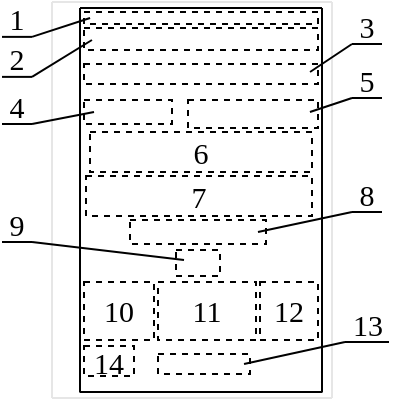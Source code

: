 <mxfile version="14.5.1" type="device"><diagram id="fWMgHjwgeKHoRminFSKL" name="Page-1"><mxGraphModel dx="613" dy="653" grid="1" gridSize="1" guides="1" tooltips="1" connect="1" arrows="1" fold="1" page="1" pageScale="1" pageWidth="280" pageHeight="200" math="0" shadow="0"><root><mxCell id="0"/><mxCell id="1" parent="0"/><mxCell id="yyQ3hnFOxFSLKmZT13JD-13" value="" style="rounded=0;whiteSpace=wrap;html=1;fillColor=none;dashed=1;fontFamily=Verdana;fontSize=15;" parent="1" vertex="1"><mxGeometry x="86" y="-194" width="117" height="6" as="geometry"/></mxCell><mxCell id="yyQ3hnFOxFSLKmZT13JD-5" value="" style="endArrow=none;html=1;strokeColor=#E6E6E6;fontSize=15;" parent="1" edge="1"><mxGeometry width="50" height="50" relative="1" as="geometry"><mxPoint x="70" y="-1" as="sourcePoint"/><mxPoint x="70" y="-199" as="targetPoint"/></mxGeometry></mxCell><mxCell id="yyQ3hnFOxFSLKmZT13JD-6" value="" style="endArrow=none;html=1;strokeColor=#E6E6E6;fontSize=15;" parent="1" edge="1"><mxGeometry width="50" height="50" relative="1" as="geometry"><mxPoint x="210" y="-1" as="sourcePoint"/><mxPoint x="210" y="-199" as="targetPoint"/></mxGeometry></mxCell><mxCell id="yyQ3hnFOxFSLKmZT13JD-7" value="" style="endArrow=none;html=1;strokeColor=#E6E6E6;fontSize=15;" parent="1" edge="1"><mxGeometry width="50" height="50" relative="1" as="geometry"><mxPoint x="210" y="-199" as="sourcePoint"/><mxPoint x="70" y="-199" as="targetPoint"/></mxGeometry></mxCell><mxCell id="yyQ3hnFOxFSLKmZT13JD-8" value="" style="endArrow=none;html=1;strokeColor=#E6E6E6;fontSize=15;" parent="1" edge="1"><mxGeometry width="50" height="50" relative="1" as="geometry"><mxPoint x="210" y="-1" as="sourcePoint"/><mxPoint x="70" y="-1" as="targetPoint"/></mxGeometry></mxCell><mxCell id="yyQ3hnFOxFSLKmZT13JD-9" value="" style="endArrow=none;html=1;fontSize=15;" parent="1" edge="1"><mxGeometry width="50" height="50" relative="1" as="geometry"><mxPoint x="84" y="-3.777" as="sourcePoint"/><mxPoint x="84" y="-196" as="targetPoint"/></mxGeometry></mxCell><mxCell id="yyQ3hnFOxFSLKmZT13JD-10" value="" style="endArrow=none;html=1;fontSize=15;" parent="1" edge="1"><mxGeometry width="50" height="50" relative="1" as="geometry"><mxPoint x="205" y="-3.777" as="sourcePoint"/><mxPoint x="205" y="-196" as="targetPoint"/></mxGeometry></mxCell><mxCell id="yyQ3hnFOxFSLKmZT13JD-11" value="" style="endArrow=none;html=1;fontSize=15;" parent="1" edge="1"><mxGeometry width="50" height="50" relative="1" as="geometry"><mxPoint x="205" y="-196" as="sourcePoint"/><mxPoint x="84" y="-196" as="targetPoint"/></mxGeometry></mxCell><mxCell id="yyQ3hnFOxFSLKmZT13JD-12" value="" style="endArrow=none;html=1;fontSize=15;" parent="1" edge="1"><mxGeometry width="50" height="50" relative="1" as="geometry"><mxPoint x="205" y="-4" as="sourcePoint"/><mxPoint x="84.0" y="-4" as="targetPoint"/></mxGeometry></mxCell><mxCell id="yyQ3hnFOxFSLKmZT13JD-19" value="" style="rounded=0;whiteSpace=wrap;html=1;fillColor=none;dashed=1;fontSize=15;" parent="1" vertex="1"><mxGeometry x="86" y="-186" width="117" height="11" as="geometry"/></mxCell><mxCell id="yyQ3hnFOxFSLKmZT13JD-20" value="" style="rounded=0;whiteSpace=wrap;html=1;fillColor=none;dashed=1;fontSize=15;" parent="1" vertex="1"><mxGeometry x="86" y="-168" width="117" height="10" as="geometry"/></mxCell><mxCell id="yyQ3hnFOxFSLKmZT13JD-21" value="" style="rounded=0;whiteSpace=wrap;html=1;fillColor=none;dashed=1;fontSize=15;" parent="1" vertex="1"><mxGeometry x="86" y="-150" width="44" height="12" as="geometry"/></mxCell><mxCell id="yyQ3hnFOxFSLKmZT13JD-22" value="" style="rounded=0;whiteSpace=wrap;html=1;fillColor=none;dashed=1;fontSize=15;" parent="1" vertex="1"><mxGeometry x="89" y="-134" width="111" height="20" as="geometry"/></mxCell><mxCell id="yyQ3hnFOxFSLKmZT13JD-23" value="" style="rounded=0;whiteSpace=wrap;html=1;fillColor=none;dashed=1;fontSize=15;" parent="1" vertex="1"><mxGeometry x="87" y="-112" width="113" height="20" as="geometry"/></mxCell><mxCell id="yyQ3hnFOxFSLKmZT13JD-24" value="" style="rounded=0;whiteSpace=wrap;html=1;fillColor=none;dashed=1;fontSize=15;" parent="1" vertex="1"><mxGeometry x="109" y="-90" width="68" height="12" as="geometry"/></mxCell><mxCell id="yyQ3hnFOxFSLKmZT13JD-26" value="" style="rounded=0;whiteSpace=wrap;html=1;fillColor=none;dashed=1;fontSize=15;" parent="1" vertex="1"><mxGeometry x="123" y="-59" width="49" height="29" as="geometry"/></mxCell><mxCell id="yyQ3hnFOxFSLKmZT13JD-27" value="" style="rounded=0;whiteSpace=wrap;html=1;fillColor=none;dashed=1;fontSize=15;" parent="1" vertex="1"><mxGeometry x="86" y="-59" width="35" height="29" as="geometry"/></mxCell><mxCell id="yyQ3hnFOxFSLKmZT13JD-28" value="" style="rounded=0;whiteSpace=wrap;html=1;fillColor=none;dashed=1;fontSize=15;" parent="1" vertex="1"><mxGeometry x="174" y="-59" width="29" height="29" as="geometry"/></mxCell><mxCell id="yyQ3hnFOxFSLKmZT13JD-29" value="&lt;font face=&quot;Verdana&quot;&gt;14&lt;/font&gt;" style="rounded=0;whiteSpace=wrap;html=1;fillColor=none;dashed=1;fontSize=15;" parent="1" vertex="1"><mxGeometry x="86" y="-27" width="25" height="15" as="geometry"/></mxCell><mxCell id="V0tRKGm8w8IG-le7UdCK-3" value="1" style="text;html=1;strokeColor=none;fillColor=none;align=center;verticalAlign=middle;whiteSpace=wrap;rounded=0;fontFamily=Verdana;fontSize=15;" parent="1" vertex="1"><mxGeometry x="45" y="-199.56" width="15" height="18" as="geometry"/></mxCell><mxCell id="V0tRKGm8w8IG-le7UdCK-4" value="" style="endArrow=none;html=1;fontFamily=Verdana;fontSize=15;entryX=0;entryY=1;entryDx=0;entryDy=0;exitX=1;exitY=1;exitDx=0;exitDy=0;" parent="1" source="V0tRKGm8w8IG-le7UdCK-3" target="V0tRKGm8w8IG-le7UdCK-3" edge="1"><mxGeometry width="50" height="50" relative="1" as="geometry"><mxPoint x="13" y="-81.56" as="sourcePoint"/><mxPoint x="63" y="-131.56" as="targetPoint"/></mxGeometry></mxCell><mxCell id="V0tRKGm8w8IG-le7UdCK-5" value="" style="endArrow=none;html=1;fontFamily=Verdana;fontSize=15;entryX=1;entryY=1;entryDx=0;entryDy=0;exitX=0.026;exitY=0.5;exitDx=0;exitDy=0;exitPerimeter=0;" parent="1" source="yyQ3hnFOxFSLKmZT13JD-13" target="V0tRKGm8w8IG-le7UdCK-3" edge="1"><mxGeometry width="50" height="50" relative="1" as="geometry"><mxPoint x="75" y="-188" as="sourcePoint"/><mxPoint x="58" y="-154" as="targetPoint"/></mxGeometry></mxCell><mxCell id="V0tRKGm8w8IG-le7UdCK-6" value="2" style="text;html=1;strokeColor=none;fillColor=none;align=center;verticalAlign=middle;whiteSpace=wrap;rounded=0;fontFamily=Verdana;fontSize=15;" parent="1" vertex="1"><mxGeometry x="45" y="-179.56" width="15" height="18" as="geometry"/></mxCell><mxCell id="V0tRKGm8w8IG-le7UdCK-7" value="" style="endArrow=none;html=1;fontFamily=Verdana;fontSize=15;entryX=0;entryY=1;entryDx=0;entryDy=0;exitX=1;exitY=1;exitDx=0;exitDy=0;" parent="1" source="V0tRKGm8w8IG-le7UdCK-6" target="V0tRKGm8w8IG-le7UdCK-6" edge="1"><mxGeometry width="50" height="50" relative="1" as="geometry"><mxPoint x="13" y="-61.56" as="sourcePoint"/><mxPoint x="63" y="-111.56" as="targetPoint"/></mxGeometry></mxCell><mxCell id="V0tRKGm8w8IG-le7UdCK-8" value="" style="endArrow=none;html=1;fontFamily=Verdana;fontSize=15;entryX=1;entryY=1;entryDx=0;entryDy=0;exitX=0.034;exitY=0.545;exitDx=0;exitDy=0;exitPerimeter=0;" parent="1" source="yyQ3hnFOxFSLKmZT13JD-19" target="V0tRKGm8w8IG-le7UdCK-6" edge="1"><mxGeometry width="50" height="50" relative="1" as="geometry"><mxPoint x="16" y="-145" as="sourcePoint"/><mxPoint x="58" y="-134" as="targetPoint"/></mxGeometry></mxCell><mxCell id="V0tRKGm8w8IG-le7UdCK-9" value="3" style="text;html=1;strokeColor=none;fillColor=none;align=center;verticalAlign=middle;whiteSpace=wrap;rounded=0;fontFamily=Verdana;fontSize=15;" parent="1" vertex="1"><mxGeometry x="220" y="-196" width="15" height="18" as="geometry"/></mxCell><mxCell id="V0tRKGm8w8IG-le7UdCK-10" value="" style="endArrow=none;html=1;fontFamily=Verdana;fontSize=15;entryX=0;entryY=1;entryDx=0;entryDy=0;exitX=1;exitY=1;exitDx=0;exitDy=0;" parent="1" source="V0tRKGm8w8IG-le7UdCK-9" target="V0tRKGm8w8IG-le7UdCK-9" edge="1"><mxGeometry width="50" height="50" relative="1" as="geometry"><mxPoint x="189" y="-60" as="sourcePoint"/><mxPoint x="239" y="-110" as="targetPoint"/></mxGeometry></mxCell><mxCell id="V0tRKGm8w8IG-le7UdCK-11" value="" style="endArrow=none;html=1;fontFamily=Verdana;fontSize=15;entryX=0;entryY=1;entryDx=0;entryDy=0;exitX=0.966;exitY=0.4;exitDx=0;exitDy=0;exitPerimeter=0;" parent="1" source="yyQ3hnFOxFSLKmZT13JD-20" target="V0tRKGm8w8IG-le7UdCK-9" edge="1"><mxGeometry width="50" height="50" relative="1" as="geometry"><mxPoint x="224" y="-163" as="sourcePoint"/><mxPoint x="234" y="-132" as="targetPoint"/></mxGeometry></mxCell><mxCell id="V0tRKGm8w8IG-le7UdCK-15" value="4" style="text;html=1;strokeColor=none;fillColor=none;align=center;verticalAlign=middle;whiteSpace=wrap;rounded=0;fontFamily=Verdana;fontSize=15;" parent="1" vertex="1"><mxGeometry x="45" y="-156" width="15" height="18" as="geometry"/></mxCell><mxCell id="V0tRKGm8w8IG-le7UdCK-16" value="" style="endArrow=none;html=1;fontFamily=Verdana;fontSize=15;entryX=0;entryY=1;entryDx=0;entryDy=0;exitX=1;exitY=1;exitDx=0;exitDy=0;" parent="1" source="V0tRKGm8w8IG-le7UdCK-15" target="V0tRKGm8w8IG-le7UdCK-15" edge="1"><mxGeometry width="50" height="50" relative="1" as="geometry"><mxPoint x="13" y="-3" as="sourcePoint"/><mxPoint x="63" y="-53" as="targetPoint"/></mxGeometry></mxCell><mxCell id="V0tRKGm8w8IG-le7UdCK-17" value="" style="endArrow=none;html=1;fontFamily=Verdana;fontSize=15;entryX=1;entryY=1;entryDx=0;entryDy=0;exitX=0.114;exitY=0.5;exitDx=0;exitDy=0;exitPerimeter=0;" parent="1" target="V0tRKGm8w8IG-le7UdCK-15" edge="1" source="yyQ3hnFOxFSLKmZT13JD-21"><mxGeometry width="50" height="50" relative="1" as="geometry"><mxPoint x="27" y="-124" as="sourcePoint"/><mxPoint x="58" y="-75" as="targetPoint"/></mxGeometry></mxCell><mxCell id="V0tRKGm8w8IG-le7UdCK-24" value="9" style="text;html=1;strokeColor=none;fillColor=none;align=center;verticalAlign=middle;whiteSpace=wrap;rounded=0;fontFamily=Verdana;fontSize=15;" parent="1" vertex="1"><mxGeometry x="45" y="-97" width="15" height="18" as="geometry"/></mxCell><mxCell id="V0tRKGm8w8IG-le7UdCK-25" value="" style="endArrow=none;html=1;fontFamily=Verdana;fontSize=15;entryX=0;entryY=1;entryDx=0;entryDy=0;exitX=1;exitY=1;exitDx=0;exitDy=0;" parent="1" source="V0tRKGm8w8IG-le7UdCK-24" target="V0tRKGm8w8IG-le7UdCK-24" edge="1"><mxGeometry width="50" height="50" relative="1" as="geometry"><mxPoint x="13" y="32" as="sourcePoint"/><mxPoint x="63" y="-18" as="targetPoint"/></mxGeometry></mxCell><mxCell id="V0tRKGm8w8IG-le7UdCK-26" value="" style="endArrow=none;html=1;fontFamily=Verdana;fontSize=15;entryX=1;entryY=1;entryDx=0;entryDy=0;exitX=0.182;exitY=0.385;exitDx=0;exitDy=0;exitPerimeter=0;" parent="1" source="6sK6x1Cgkf8PvRSqA9mU-4" target="V0tRKGm8w8IG-le7UdCK-24" edge="1"><mxGeometry width="50" height="50" relative="1" as="geometry"><mxPoint x="40" y="-62" as="sourcePoint"/><mxPoint x="58" y="-40" as="targetPoint"/></mxGeometry></mxCell><mxCell id="V0tRKGm8w8IG-le7UdCK-33" value="13" style="text;html=1;strokeColor=none;fillColor=none;align=center;verticalAlign=middle;whiteSpace=wrap;rounded=0;fontFamily=Verdana;fontSize=15;" parent="1" vertex="1"><mxGeometry x="216.5" y="-47" width="22" height="18" as="geometry"/></mxCell><mxCell id="V0tRKGm8w8IG-le7UdCK-34" value="" style="endArrow=none;html=1;fontFamily=Verdana;fontSize=15;entryX=0;entryY=1;entryDx=0;entryDy=0;exitX=1;exitY=1;exitDx=0;exitDy=0;" parent="1" source="V0tRKGm8w8IG-le7UdCK-33" target="V0tRKGm8w8IG-le7UdCK-33" edge="1"><mxGeometry width="50" height="50" relative="1" as="geometry"><mxPoint x="214" y="72" as="sourcePoint"/><mxPoint x="264" y="22" as="targetPoint"/></mxGeometry></mxCell><mxCell id="V0tRKGm8w8IG-le7UdCK-35" value="" style="endArrow=none;html=1;fontFamily=Verdana;fontSize=15;entryX=0;entryY=1;entryDx=0;entryDy=0;exitX=0.935;exitY=0.5;exitDx=0;exitDy=0;exitPerimeter=0;" parent="1" source="6sK6x1Cgkf8PvRSqA9mU-5" target="V0tRKGm8w8IG-le7UdCK-33" edge="1"><mxGeometry width="50" height="50" relative="1" as="geometry"><mxPoint x="275" y="-1" as="sourcePoint"/><mxPoint x="259" as="targetPoint"/></mxGeometry></mxCell><mxCell id="6sK6x1Cgkf8PvRSqA9mU-3" value="" style="rounded=0;whiteSpace=wrap;html=1;fillColor=none;dashed=1;fontSize=15;" vertex="1" parent="1"><mxGeometry x="138" y="-150" width="65" height="14" as="geometry"/></mxCell><mxCell id="6sK6x1Cgkf8PvRSqA9mU-4" value="" style="rounded=0;whiteSpace=wrap;html=1;fillColor=none;dashed=1;fontSize=15;" vertex="1" parent="1"><mxGeometry x="132" y="-75" width="22" height="13" as="geometry"/></mxCell><mxCell id="6sK6x1Cgkf8PvRSqA9mU-5" value="" style="rounded=0;whiteSpace=wrap;html=1;fillColor=none;dashed=1;fontSize=15;" vertex="1" parent="1"><mxGeometry x="123" y="-23" width="46" height="10" as="geometry"/></mxCell><mxCell id="6sK6x1Cgkf8PvRSqA9mU-7" value="5" style="text;html=1;strokeColor=none;fillColor=none;align=center;verticalAlign=middle;whiteSpace=wrap;rounded=0;fontFamily=Verdana;fontSize=15;" vertex="1" parent="1"><mxGeometry x="220" y="-169" width="15" height="18" as="geometry"/></mxCell><mxCell id="6sK6x1Cgkf8PvRSqA9mU-8" value="" style="endArrow=none;html=1;fontFamily=Verdana;fontSize=15;entryX=0;entryY=1;entryDx=0;entryDy=0;exitX=1;exitY=1;exitDx=0;exitDy=0;" edge="1" parent="1" source="6sK6x1Cgkf8PvRSqA9mU-7" target="6sK6x1Cgkf8PvRSqA9mU-7"><mxGeometry width="50" height="50" relative="1" as="geometry"><mxPoint x="202" y="-10" as="sourcePoint"/><mxPoint x="252" y="-60" as="targetPoint"/></mxGeometry></mxCell><mxCell id="6sK6x1Cgkf8PvRSqA9mU-9" value="" style="endArrow=none;html=1;fontFamily=Verdana;fontSize=15;entryX=0;entryY=1;entryDx=0;entryDy=0;exitX=0.938;exitY=0.429;exitDx=0;exitDy=0;exitPerimeter=0;" edge="1" parent="1" target="6sK6x1Cgkf8PvRSqA9mU-7" source="6sK6x1Cgkf8PvRSqA9mU-3"><mxGeometry width="50" height="50" relative="1" as="geometry"><mxPoint x="216" y="-131" as="sourcePoint"/><mxPoint x="247" y="-82" as="targetPoint"/></mxGeometry></mxCell><mxCell id="6sK6x1Cgkf8PvRSqA9mU-10" value="6" style="text;html=1;strokeColor=none;fillColor=none;align=center;verticalAlign=middle;whiteSpace=wrap;rounded=0;fontFamily=Verdana;fontSize=15;" vertex="1" parent="1"><mxGeometry x="90" y="-133" width="109" height="18" as="geometry"/></mxCell><mxCell id="6sK6x1Cgkf8PvRSqA9mU-11" value="7" style="text;html=1;strokeColor=none;fillColor=none;align=center;verticalAlign=middle;whiteSpace=wrap;rounded=0;fontFamily=Verdana;fontSize=15;" vertex="1" parent="1"><mxGeometry x="88" y="-111" width="111" height="18" as="geometry"/></mxCell><mxCell id="6sK6x1Cgkf8PvRSqA9mU-14" value="8" style="text;html=1;strokeColor=none;fillColor=none;align=center;verticalAlign=middle;whiteSpace=wrap;rounded=0;fontFamily=Verdana;fontSize=15;" vertex="1" parent="1"><mxGeometry x="220" y="-112" width="15" height="18" as="geometry"/></mxCell><mxCell id="6sK6x1Cgkf8PvRSqA9mU-15" value="" style="endArrow=none;html=1;fontFamily=Verdana;fontSize=15;entryX=0;entryY=1;entryDx=0;entryDy=0;exitX=1;exitY=1;exitDx=0;exitDy=0;" edge="1" parent="1" source="6sK6x1Cgkf8PvRSqA9mU-14" target="6sK6x1Cgkf8PvRSqA9mU-14"><mxGeometry width="50" height="50" relative="1" as="geometry"><mxPoint x="188" y="22" as="sourcePoint"/><mxPoint x="238" y="-28" as="targetPoint"/></mxGeometry></mxCell><mxCell id="6sK6x1Cgkf8PvRSqA9mU-16" value="" style="endArrow=none;html=1;fontFamily=Verdana;fontSize=15;entryX=0;entryY=1;entryDx=0;entryDy=0;exitX=0.941;exitY=0.5;exitDx=0;exitDy=0;exitPerimeter=0;" edge="1" parent="1" target="6sK6x1Cgkf8PvRSqA9mU-14" source="yyQ3hnFOxFSLKmZT13JD-24"><mxGeometry width="50" height="50" relative="1" as="geometry"><mxPoint x="223" y="-79" as="sourcePoint"/><mxPoint x="241" y="-57" as="targetPoint"/></mxGeometry></mxCell><mxCell id="6sK6x1Cgkf8PvRSqA9mU-17" value="&lt;p style=&quot;line-height: 100%&quot;&gt;10&lt;/p&gt;" style="text;html=1;strokeColor=none;fillColor=none;align=center;verticalAlign=middle;whiteSpace=wrap;rounded=0;fontFamily=Verdana;fontSize=15;" vertex="1" parent="1"><mxGeometry x="87" y="-58" width="33" height="27" as="geometry"/></mxCell><mxCell id="6sK6x1Cgkf8PvRSqA9mU-18" value="&lt;p style=&quot;line-height: 100%&quot;&gt;11&lt;/p&gt;" style="text;html=1;strokeColor=none;fillColor=none;align=center;verticalAlign=middle;whiteSpace=wrap;rounded=0;fontFamily=Verdana;fontSize=15;" vertex="1" parent="1"><mxGeometry x="124" y="-58" width="47" height="27" as="geometry"/></mxCell><mxCell id="6sK6x1Cgkf8PvRSqA9mU-19" value="&lt;p style=&quot;line-height: 100%&quot;&gt;12&lt;/p&gt;" style="text;html=1;strokeColor=none;fillColor=none;align=center;verticalAlign=middle;whiteSpace=wrap;rounded=0;fontFamily=Verdana;fontSize=15;" vertex="1" parent="1"><mxGeometry x="175" y="-58" width="27" height="27" as="geometry"/></mxCell></root></mxGraphModel></diagram></mxfile>